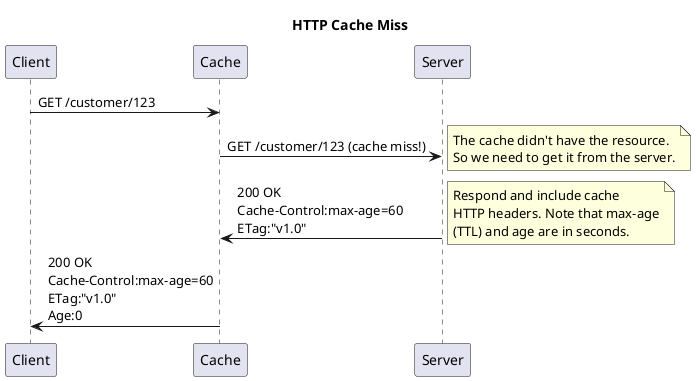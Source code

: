 @startuml http-cache-miss
title HTTP Cache Miss

Client -> Cache: GET /customer/123
Cache -> Server: GET /customer/123 (cache miss!)
note right
  The cache didn't have the resource.
  So we need to get it from the server.
endnote
Server -> Cache: 200 OK\nCache-Control:max-age=60\nETag:"v1.0"
note right
  Respond and include cache
  HTTP headers. Note that max-age
  (TTL) and age are in seconds.
endnote
Cache -> Client: 200 OK\nCache-Control:max-age=60\nETag:"v1.0"\nAge:0

@enduml